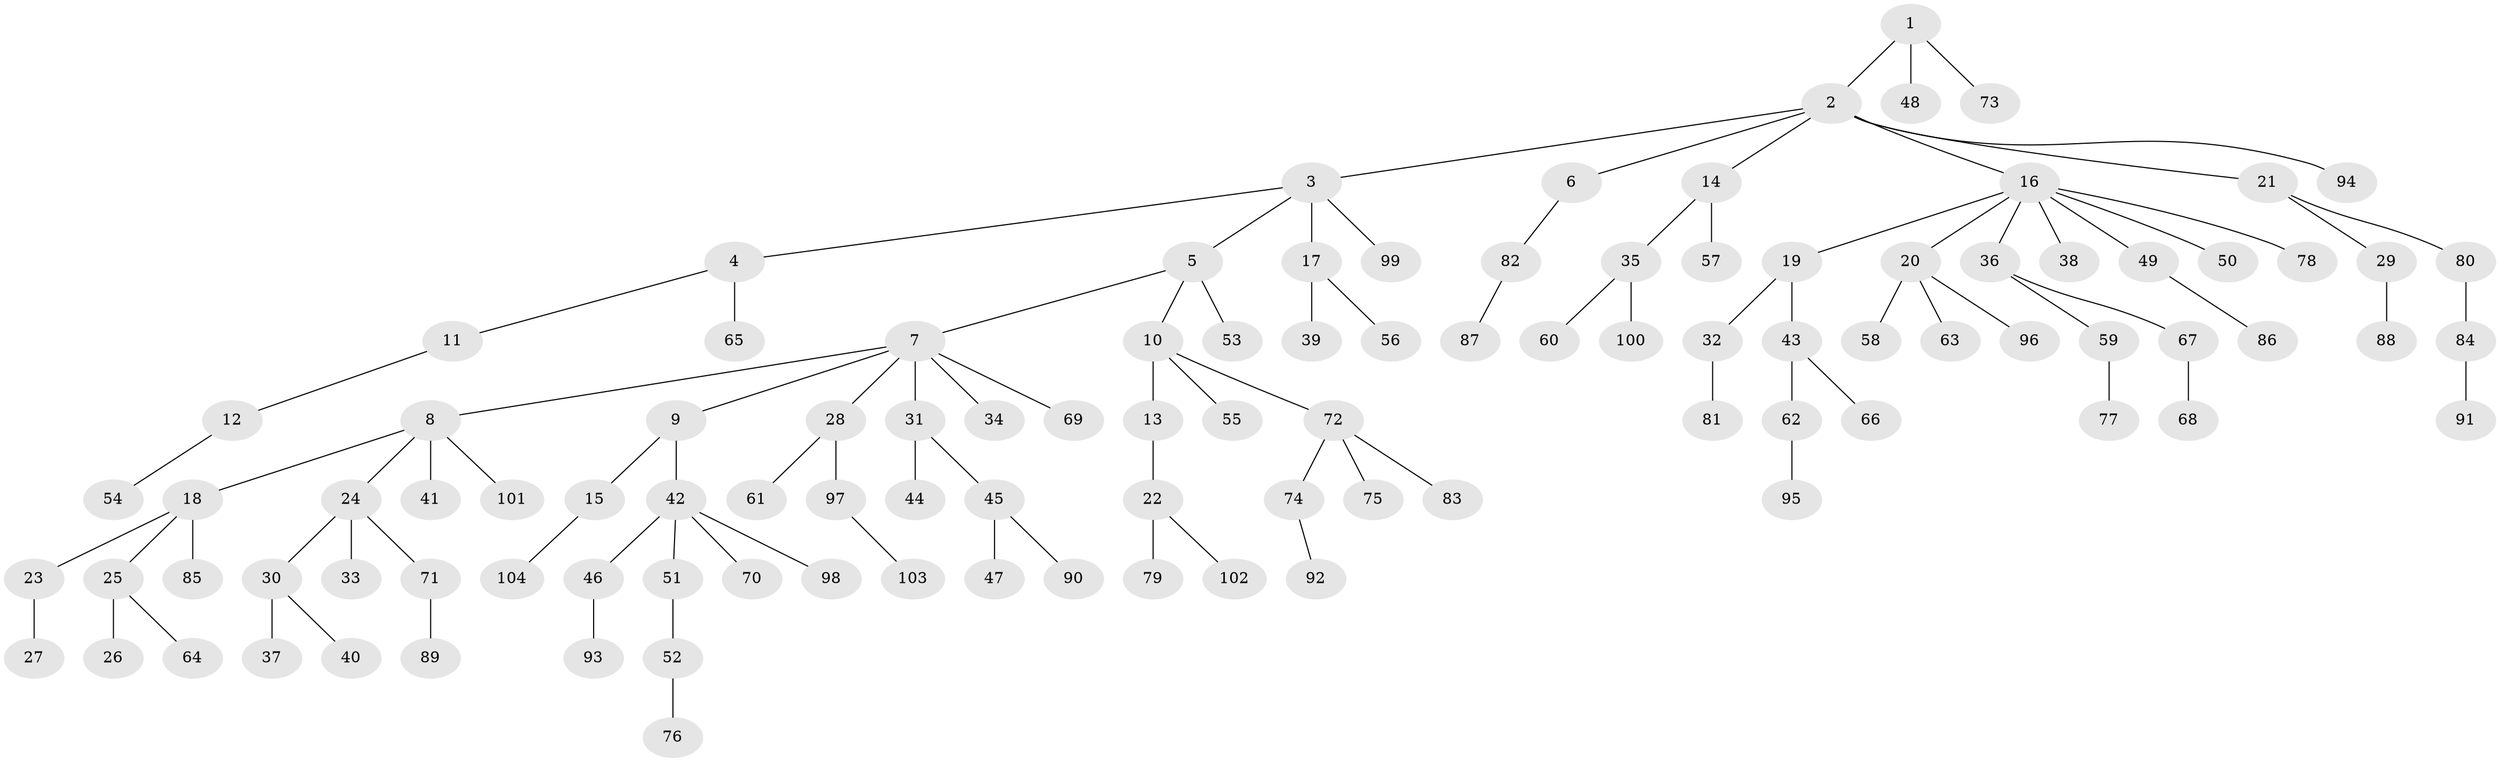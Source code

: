 // coarse degree distribution, {2: 0.16666666666666666, 6: 0.027777777777777776, 4: 0.09722222222222222, 8: 0.013888888888888888, 3: 0.08333333333333333, 9: 0.013888888888888888, 1: 0.5972222222222222}
// Generated by graph-tools (version 1.1) at 2025/42/03/06/25 10:42:03]
// undirected, 104 vertices, 103 edges
graph export_dot {
graph [start="1"]
  node [color=gray90,style=filled];
  1;
  2;
  3;
  4;
  5;
  6;
  7;
  8;
  9;
  10;
  11;
  12;
  13;
  14;
  15;
  16;
  17;
  18;
  19;
  20;
  21;
  22;
  23;
  24;
  25;
  26;
  27;
  28;
  29;
  30;
  31;
  32;
  33;
  34;
  35;
  36;
  37;
  38;
  39;
  40;
  41;
  42;
  43;
  44;
  45;
  46;
  47;
  48;
  49;
  50;
  51;
  52;
  53;
  54;
  55;
  56;
  57;
  58;
  59;
  60;
  61;
  62;
  63;
  64;
  65;
  66;
  67;
  68;
  69;
  70;
  71;
  72;
  73;
  74;
  75;
  76;
  77;
  78;
  79;
  80;
  81;
  82;
  83;
  84;
  85;
  86;
  87;
  88;
  89;
  90;
  91;
  92;
  93;
  94;
  95;
  96;
  97;
  98;
  99;
  100;
  101;
  102;
  103;
  104;
  1 -- 2;
  1 -- 48;
  1 -- 73;
  2 -- 3;
  2 -- 6;
  2 -- 14;
  2 -- 16;
  2 -- 21;
  2 -- 94;
  3 -- 4;
  3 -- 5;
  3 -- 17;
  3 -- 99;
  4 -- 11;
  4 -- 65;
  5 -- 7;
  5 -- 10;
  5 -- 53;
  6 -- 82;
  7 -- 8;
  7 -- 9;
  7 -- 28;
  7 -- 31;
  7 -- 34;
  7 -- 69;
  8 -- 18;
  8 -- 24;
  8 -- 41;
  8 -- 101;
  9 -- 15;
  9 -- 42;
  10 -- 13;
  10 -- 55;
  10 -- 72;
  11 -- 12;
  12 -- 54;
  13 -- 22;
  14 -- 35;
  14 -- 57;
  15 -- 104;
  16 -- 19;
  16 -- 20;
  16 -- 36;
  16 -- 38;
  16 -- 49;
  16 -- 50;
  16 -- 78;
  17 -- 39;
  17 -- 56;
  18 -- 23;
  18 -- 25;
  18 -- 85;
  19 -- 32;
  19 -- 43;
  20 -- 58;
  20 -- 63;
  20 -- 96;
  21 -- 29;
  21 -- 80;
  22 -- 79;
  22 -- 102;
  23 -- 27;
  24 -- 30;
  24 -- 33;
  24 -- 71;
  25 -- 26;
  25 -- 64;
  28 -- 61;
  28 -- 97;
  29 -- 88;
  30 -- 37;
  30 -- 40;
  31 -- 44;
  31 -- 45;
  32 -- 81;
  35 -- 60;
  35 -- 100;
  36 -- 59;
  36 -- 67;
  42 -- 46;
  42 -- 51;
  42 -- 70;
  42 -- 98;
  43 -- 62;
  43 -- 66;
  45 -- 47;
  45 -- 90;
  46 -- 93;
  49 -- 86;
  51 -- 52;
  52 -- 76;
  59 -- 77;
  62 -- 95;
  67 -- 68;
  71 -- 89;
  72 -- 74;
  72 -- 75;
  72 -- 83;
  74 -- 92;
  80 -- 84;
  82 -- 87;
  84 -- 91;
  97 -- 103;
}
